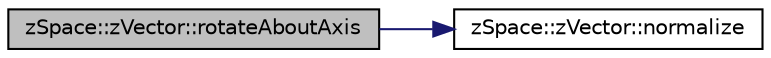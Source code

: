 digraph "zSpace::zVector::rotateAboutAxis"
{
 // LATEX_PDF_SIZE
  edge [fontname="Helvetica",fontsize="10",labelfontname="Helvetica",labelfontsize="10"];
  node [fontname="Helvetica",fontsize="10",shape=record];
  rankdir="LR";
  Node178 [label="zSpace::zVector::rotateAboutAxis",height=0.2,width=0.4,color="black", fillcolor="grey75", style="filled", fontcolor="black",tooltip="This method returns the rotated vector of the current vector about an input axis by the the input ang..."];
  Node178 -> Node179 [color="midnightblue",fontsize="10",style="solid",fontname="Helvetica"];
  Node179 [label="zSpace::zVector::normalize",height=0.2,width=0.4,color="black", fillcolor="white", style="filled",URL="$classz_space_1_1z_vector.html#a27d075d5055bb92ddfe63fae4010339b",tooltip="This method normalizes the vector to unit length."];
}
